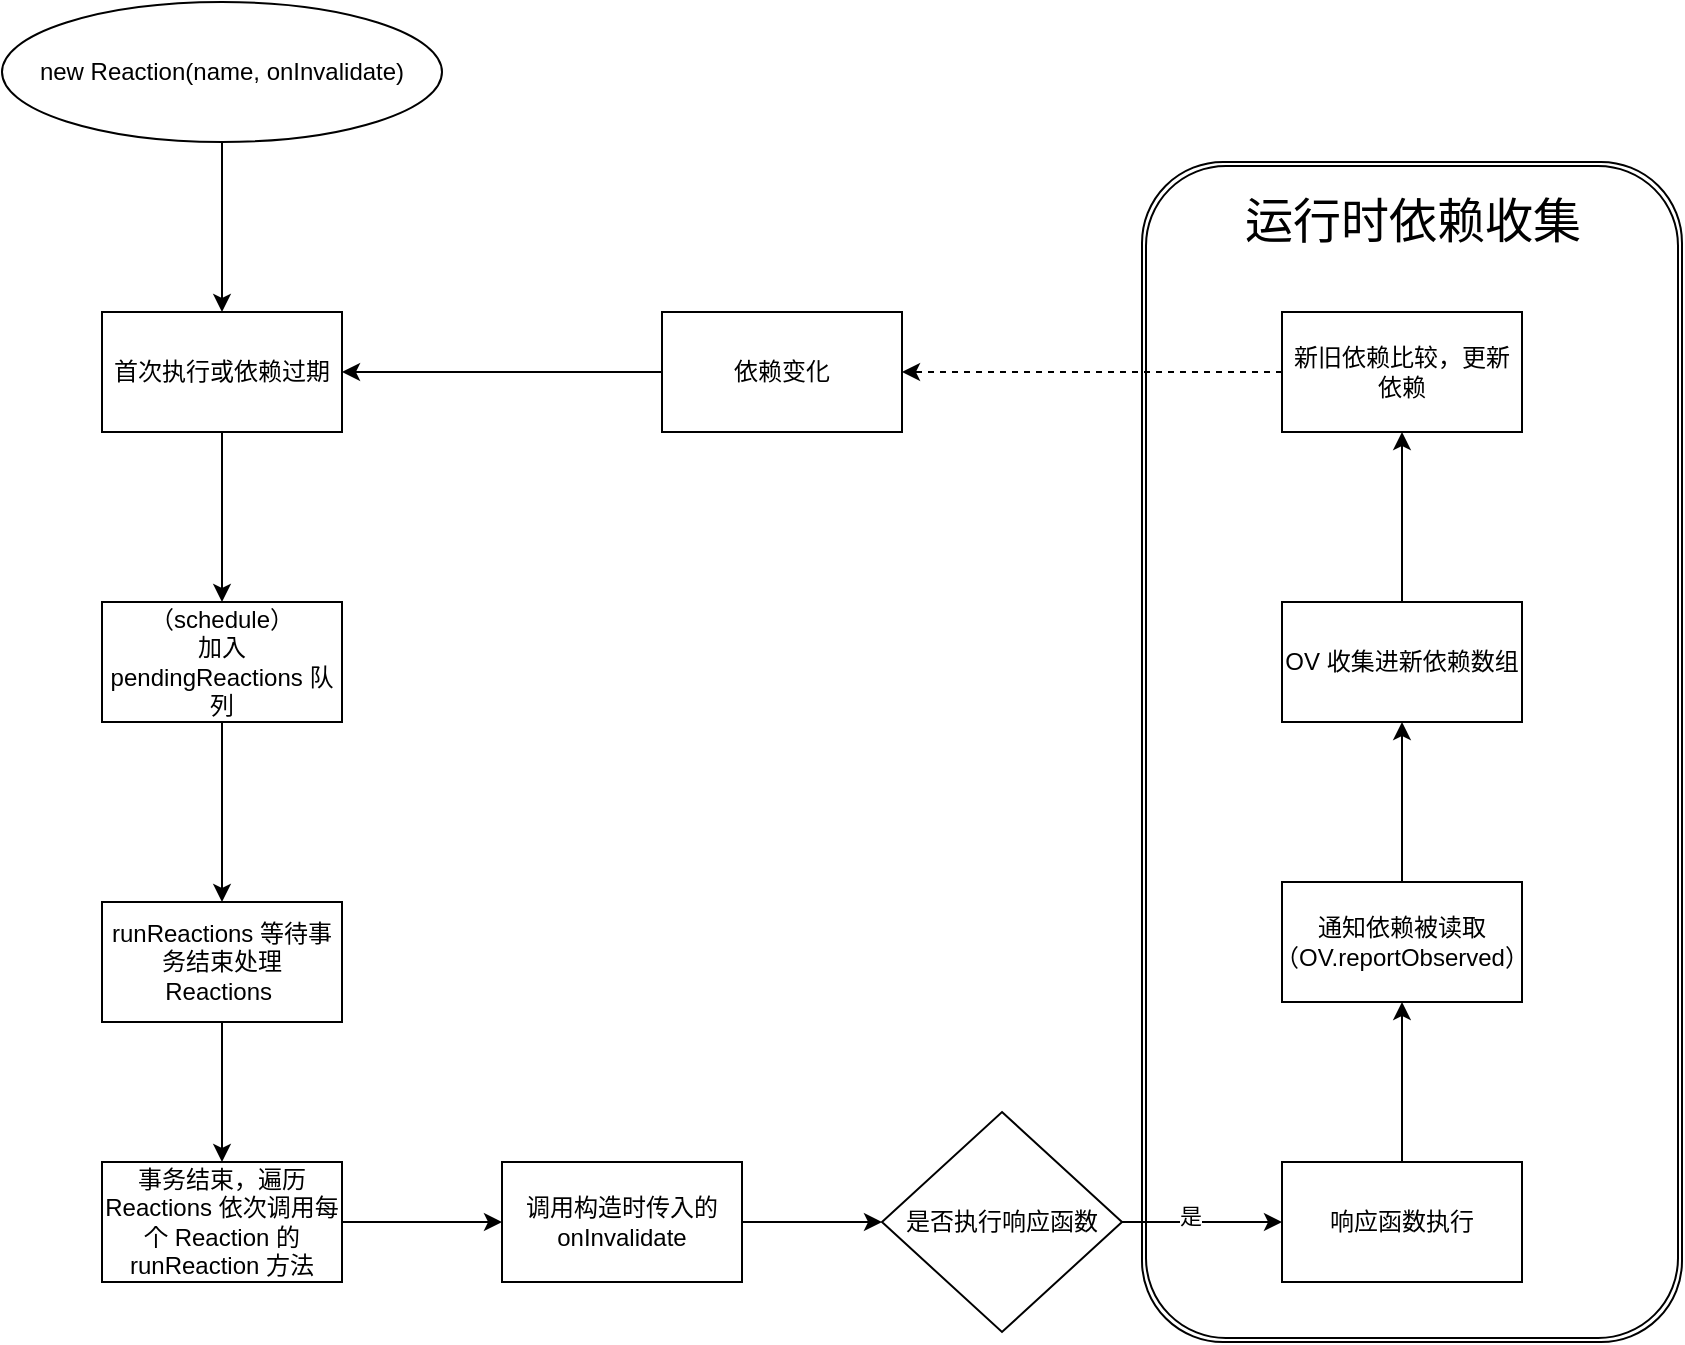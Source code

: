 <mxfile version="17.4.0" type="github">
  <diagram id="Led0EMedwqzYoG8Oai3T" name="Page-1">
    <mxGraphModel dx="946" dy="711" grid="1" gridSize="10" guides="1" tooltips="1" connect="1" arrows="1" fold="1" page="1" pageScale="1" pageWidth="827" pageHeight="1169" math="0" shadow="0">
      <root>
        <mxCell id="0" />
        <mxCell id="1" parent="0" />
        <mxCell id="ul5WRYpsYHFitPn9ys63-29" value="" style="shape=ext;double=1;rounded=1;whiteSpace=wrap;html=1;" vertex="1" parent="1">
          <mxGeometry x="610" y="290" width="270" height="590" as="geometry" />
        </mxCell>
        <mxCell id="ul5WRYpsYHFitPn9ys63-3" value="" style="edgeStyle=orthogonalEdgeStyle;rounded=0;orthogonalLoop=1;jettySize=auto;html=1;" edge="1" parent="1" source="ul5WRYpsYHFitPn9ys63-1" target="ul5WRYpsYHFitPn9ys63-2">
          <mxGeometry relative="1" as="geometry" />
        </mxCell>
        <mxCell id="ul5WRYpsYHFitPn9ys63-1" value="new Reaction(name, onInvalidate)" style="ellipse;whiteSpace=wrap;html=1;" vertex="1" parent="1">
          <mxGeometry x="40" y="210" width="220" height="70" as="geometry" />
        </mxCell>
        <mxCell id="ul5WRYpsYHFitPn9ys63-5" value="" style="edgeStyle=orthogonalEdgeStyle;rounded=0;orthogonalLoop=1;jettySize=auto;html=1;" edge="1" parent="1" source="ul5WRYpsYHFitPn9ys63-2" target="ul5WRYpsYHFitPn9ys63-4">
          <mxGeometry relative="1" as="geometry" />
        </mxCell>
        <mxCell id="ul5WRYpsYHFitPn9ys63-2" value="首次执行或依赖过期" style="whiteSpace=wrap;html=1;" vertex="1" parent="1">
          <mxGeometry x="90" y="365" width="120" height="60" as="geometry" />
        </mxCell>
        <mxCell id="ul5WRYpsYHFitPn9ys63-7" value="" style="edgeStyle=orthogonalEdgeStyle;rounded=0;orthogonalLoop=1;jettySize=auto;html=1;" edge="1" parent="1" source="ul5WRYpsYHFitPn9ys63-4" target="ul5WRYpsYHFitPn9ys63-6">
          <mxGeometry relative="1" as="geometry" />
        </mxCell>
        <mxCell id="ul5WRYpsYHFitPn9ys63-4" value="（schedule）&lt;br&gt;加入 pendingReactions 队列" style="whiteSpace=wrap;html=1;" vertex="1" parent="1">
          <mxGeometry x="90" y="510" width="120" height="60" as="geometry" />
        </mxCell>
        <mxCell id="ul5WRYpsYHFitPn9ys63-9" value="" style="edgeStyle=orthogonalEdgeStyle;rounded=0;orthogonalLoop=1;jettySize=auto;html=1;" edge="1" parent="1" source="ul5WRYpsYHFitPn9ys63-6" target="ul5WRYpsYHFitPn9ys63-8">
          <mxGeometry relative="1" as="geometry" />
        </mxCell>
        <mxCell id="ul5WRYpsYHFitPn9ys63-6" value="runReactions 等待事务结束处理 Reactions&amp;nbsp;" style="whiteSpace=wrap;html=1;" vertex="1" parent="1">
          <mxGeometry x="90" y="660" width="120" height="60" as="geometry" />
        </mxCell>
        <mxCell id="ul5WRYpsYHFitPn9ys63-11" value="" style="edgeStyle=orthogonalEdgeStyle;rounded=0;orthogonalLoop=1;jettySize=auto;html=1;" edge="1" parent="1" source="ul5WRYpsYHFitPn9ys63-8" target="ul5WRYpsYHFitPn9ys63-10">
          <mxGeometry relative="1" as="geometry" />
        </mxCell>
        <mxCell id="ul5WRYpsYHFitPn9ys63-8" value="事务结束，遍历 Reactions 依次调用每个 Reaction 的 runReaction 方法" style="whiteSpace=wrap;html=1;" vertex="1" parent="1">
          <mxGeometry x="90" y="790" width="120" height="60" as="geometry" />
        </mxCell>
        <mxCell id="ul5WRYpsYHFitPn9ys63-15" value="" style="edgeStyle=orthogonalEdgeStyle;rounded=0;orthogonalLoop=1;jettySize=auto;html=1;" edge="1" parent="1" source="ul5WRYpsYHFitPn9ys63-10" target="ul5WRYpsYHFitPn9ys63-14">
          <mxGeometry relative="1" as="geometry" />
        </mxCell>
        <mxCell id="ul5WRYpsYHFitPn9ys63-10" value="调用构造时传入的&lt;br&gt;onInvalidate" style="whiteSpace=wrap;html=1;" vertex="1" parent="1">
          <mxGeometry x="290" y="790" width="120" height="60" as="geometry" />
        </mxCell>
        <mxCell id="ul5WRYpsYHFitPn9ys63-17" value="" style="edgeStyle=orthogonalEdgeStyle;rounded=0;orthogonalLoop=1;jettySize=auto;html=1;" edge="1" parent="1" source="ul5WRYpsYHFitPn9ys63-14" target="ul5WRYpsYHFitPn9ys63-16">
          <mxGeometry relative="1" as="geometry" />
        </mxCell>
        <mxCell id="ul5WRYpsYHFitPn9ys63-18" value="是" style="edgeLabel;html=1;align=center;verticalAlign=middle;resizable=0;points=[];" vertex="1" connectable="0" parent="ul5WRYpsYHFitPn9ys63-17">
          <mxGeometry x="-0.15" y="3" relative="1" as="geometry">
            <mxPoint as="offset" />
          </mxGeometry>
        </mxCell>
        <mxCell id="ul5WRYpsYHFitPn9ys63-14" value="是否执行响应函数" style="rhombus;whiteSpace=wrap;html=1;" vertex="1" parent="1">
          <mxGeometry x="480" y="765" width="120" height="110" as="geometry" />
        </mxCell>
        <mxCell id="ul5WRYpsYHFitPn9ys63-20" value="" style="edgeStyle=orthogonalEdgeStyle;rounded=0;orthogonalLoop=1;jettySize=auto;html=1;" edge="1" parent="1" source="ul5WRYpsYHFitPn9ys63-16" target="ul5WRYpsYHFitPn9ys63-19">
          <mxGeometry relative="1" as="geometry" />
        </mxCell>
        <mxCell id="ul5WRYpsYHFitPn9ys63-16" value="响应函数执行" style="whiteSpace=wrap;html=1;" vertex="1" parent="1">
          <mxGeometry x="680" y="790" width="120" height="60" as="geometry" />
        </mxCell>
        <mxCell id="ul5WRYpsYHFitPn9ys63-22" value="" style="edgeStyle=orthogonalEdgeStyle;rounded=0;orthogonalLoop=1;jettySize=auto;html=1;" edge="1" parent="1" source="ul5WRYpsYHFitPn9ys63-19" target="ul5WRYpsYHFitPn9ys63-21">
          <mxGeometry relative="1" as="geometry" />
        </mxCell>
        <mxCell id="ul5WRYpsYHFitPn9ys63-19" value="通知依赖被读取&lt;br&gt;（OV.reportObserved）" style="whiteSpace=wrap;html=1;" vertex="1" parent="1">
          <mxGeometry x="680" y="650" width="120" height="60" as="geometry" />
        </mxCell>
        <mxCell id="ul5WRYpsYHFitPn9ys63-24" value="" style="edgeStyle=orthogonalEdgeStyle;rounded=0;orthogonalLoop=1;jettySize=auto;html=1;" edge="1" parent="1" source="ul5WRYpsYHFitPn9ys63-21" target="ul5WRYpsYHFitPn9ys63-23">
          <mxGeometry relative="1" as="geometry" />
        </mxCell>
        <mxCell id="ul5WRYpsYHFitPn9ys63-21" value="OV 收集进新依赖数组" style="whiteSpace=wrap;html=1;" vertex="1" parent="1">
          <mxGeometry x="680" y="510" width="120" height="60" as="geometry" />
        </mxCell>
        <mxCell id="ul5WRYpsYHFitPn9ys63-23" value="新旧依赖比较，更新依赖" style="whiteSpace=wrap;html=1;" vertex="1" parent="1">
          <mxGeometry x="680" y="365" width="120" height="60" as="geometry" />
        </mxCell>
        <mxCell id="ul5WRYpsYHFitPn9ys63-25" value="依赖变化" style="whiteSpace=wrap;html=1;" vertex="1" parent="1">
          <mxGeometry x="370" y="365" width="120" height="60" as="geometry" />
        </mxCell>
        <mxCell id="ul5WRYpsYHFitPn9ys63-26" value="" style="endArrow=classic;html=1;rounded=0;exitX=0;exitY=0.5;exitDx=0;exitDy=0;entryX=1;entryY=0.5;entryDx=0;entryDy=0;" edge="1" parent="1" source="ul5WRYpsYHFitPn9ys63-25" target="ul5WRYpsYHFitPn9ys63-2">
          <mxGeometry width="50" height="50" relative="1" as="geometry">
            <mxPoint x="460" y="550" as="sourcePoint" />
            <mxPoint x="490" y="520" as="targetPoint" />
            <Array as="points" />
          </mxGeometry>
        </mxCell>
        <mxCell id="ul5WRYpsYHFitPn9ys63-27" value="" style="endArrow=classic;html=1;rounded=0;exitX=0;exitY=0.5;exitDx=0;exitDy=0;entryX=1;entryY=0.5;entryDx=0;entryDy=0;dashed=1;" edge="1" parent="1" source="ul5WRYpsYHFitPn9ys63-23" target="ul5WRYpsYHFitPn9ys63-25">
          <mxGeometry width="50" height="50" relative="1" as="geometry">
            <mxPoint x="550" y="440" as="sourcePoint" />
            <mxPoint x="600" y="390" as="targetPoint" />
          </mxGeometry>
        </mxCell>
        <mxCell id="ul5WRYpsYHFitPn9ys63-30" value="&lt;span style=&quot;font-weight: normal&quot;&gt;运行时依赖收集&lt;/span&gt;" style="text;strokeColor=none;fillColor=none;html=1;fontSize=24;fontStyle=1;verticalAlign=middle;align=center;" vertex="1" parent="1">
          <mxGeometry x="695" y="300" width="100" height="40" as="geometry" />
        </mxCell>
      </root>
    </mxGraphModel>
  </diagram>
</mxfile>
